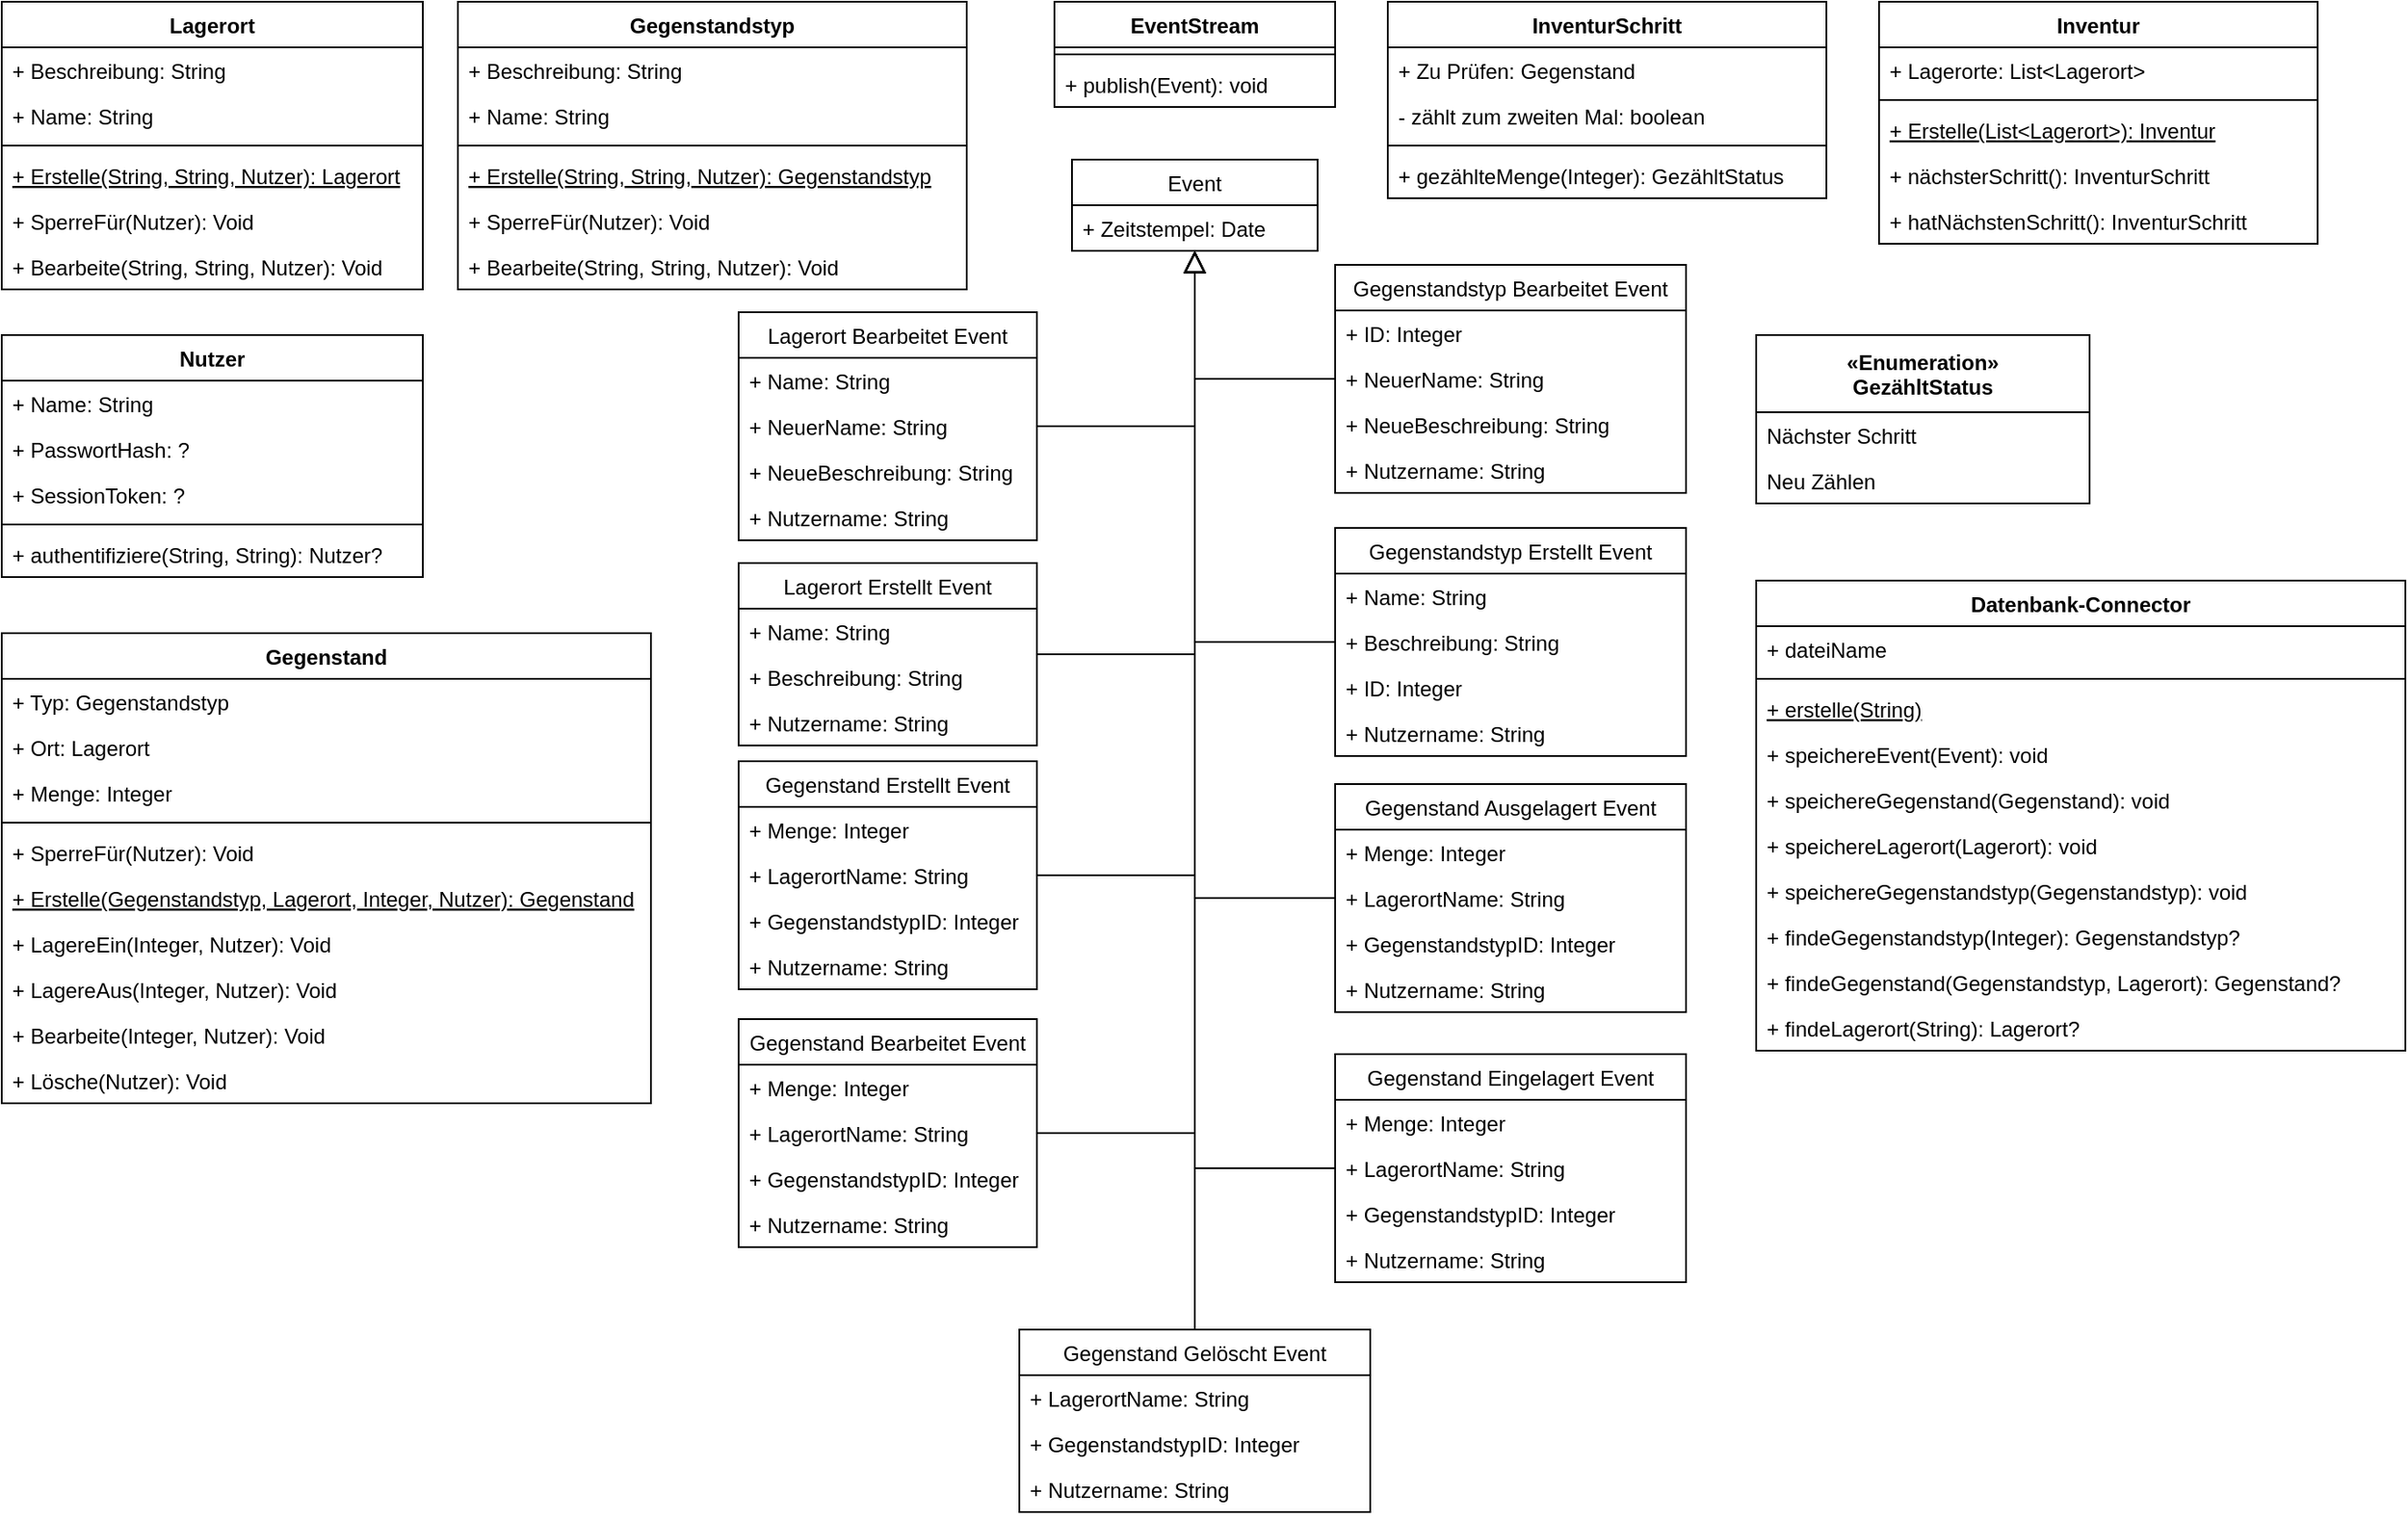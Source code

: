 <mxfile version="13.2.4" type="device"><diagram id="UrsFSuPDKdob3tC0fGQS" name="Page-1"><mxGraphModel dx="920" dy="456" grid="1" gridSize="10" guides="1" tooltips="1" connect="1" arrows="1" fold="1" page="1" pageScale="1" pageWidth="850" pageHeight="1100" math="0" shadow="0"><root><mxCell id="0"/><mxCell id="1" parent="0"/><mxCell id="NxX6JoHORmL72DvY0ZTT-1" value="Lagerort" style="swimlane;fontStyle=1;align=center;verticalAlign=top;childLayout=stackLayout;horizontal=1;startSize=26;horizontalStack=0;resizeParent=1;resizeParentMax=0;resizeLast=0;collapsible=1;marginBottom=0;" vertex="1" parent="1"><mxGeometry x="120" y="130" width="240" height="164" as="geometry"/></mxCell><mxCell id="NxX6JoHORmL72DvY0ZTT-2" value="+ Beschreibung: String" style="text;strokeColor=none;fillColor=none;align=left;verticalAlign=top;spacingLeft=4;spacingRight=4;overflow=hidden;rotatable=0;points=[[0,0.5],[1,0.5]];portConstraint=eastwest;" vertex="1" parent="NxX6JoHORmL72DvY0ZTT-1"><mxGeometry y="26" width="240" height="26" as="geometry"/></mxCell><mxCell id="NxX6JoHORmL72DvY0ZTT-7" value="+ Name: String" style="text;strokeColor=none;fillColor=none;align=left;verticalAlign=top;spacingLeft=4;spacingRight=4;overflow=hidden;rotatable=0;points=[[0,0.5],[1,0.5]];portConstraint=eastwest;" vertex="1" parent="NxX6JoHORmL72DvY0ZTT-1"><mxGeometry y="52" width="240" height="26" as="geometry"/></mxCell><mxCell id="NxX6JoHORmL72DvY0ZTT-3" value="" style="line;strokeWidth=1;fillColor=none;align=left;verticalAlign=middle;spacingTop=-1;spacingLeft=3;spacingRight=3;rotatable=0;labelPosition=right;points=[];portConstraint=eastwest;" vertex="1" parent="NxX6JoHORmL72DvY0ZTT-1"><mxGeometry y="78" width="240" height="8" as="geometry"/></mxCell><mxCell id="NxX6JoHORmL72DvY0ZTT-4" value="+ Erstelle(String, String, Nutzer): Lagerort" style="text;strokeColor=none;fillColor=none;align=left;verticalAlign=top;spacingLeft=4;spacingRight=4;overflow=hidden;rotatable=0;points=[[0,0.5],[1,0.5]];portConstraint=eastwest;fontStyle=4" vertex="1" parent="NxX6JoHORmL72DvY0ZTT-1"><mxGeometry y="86" width="240" height="26" as="geometry"/></mxCell><mxCell id="NxX6JoHORmL72DvY0ZTT-6" value="+ SperreFür(Nutzer): Void" style="text;strokeColor=none;fillColor=none;align=left;verticalAlign=top;spacingLeft=4;spacingRight=4;overflow=hidden;rotatable=0;points=[[0,0.5],[1,0.5]];portConstraint=eastwest;" vertex="1" parent="NxX6JoHORmL72DvY0ZTT-1"><mxGeometry y="112" width="240" height="26" as="geometry"/></mxCell><mxCell id="NxX6JoHORmL72DvY0ZTT-14" value="+ Bearbeite(String, String, Nutzer): Void" style="text;strokeColor=none;fillColor=none;align=left;verticalAlign=top;spacingLeft=4;spacingRight=4;overflow=hidden;rotatable=0;points=[[0,0.5],[1,0.5]];portConstraint=eastwest;" vertex="1" parent="NxX6JoHORmL72DvY0ZTT-1"><mxGeometry y="138" width="240" height="26" as="geometry"/></mxCell><mxCell id="NxX6JoHORmL72DvY0ZTT-8" value="Gegenstandstyp" style="swimlane;fontStyle=1;align=center;verticalAlign=top;childLayout=stackLayout;horizontal=1;startSize=26;horizontalStack=0;resizeParent=1;resizeParentMax=0;resizeLast=0;collapsible=1;marginBottom=0;" vertex="1" parent="1"><mxGeometry x="380" y="130" width="290" height="164" as="geometry"/></mxCell><mxCell id="NxX6JoHORmL72DvY0ZTT-9" value="+ Beschreibung: String" style="text;strokeColor=none;fillColor=none;align=left;verticalAlign=top;spacingLeft=4;spacingRight=4;overflow=hidden;rotatable=0;points=[[0,0.5],[1,0.5]];portConstraint=eastwest;" vertex="1" parent="NxX6JoHORmL72DvY0ZTT-8"><mxGeometry y="26" width="290" height="26" as="geometry"/></mxCell><mxCell id="NxX6JoHORmL72DvY0ZTT-10" value="+ Name: String" style="text;strokeColor=none;fillColor=none;align=left;verticalAlign=top;spacingLeft=4;spacingRight=4;overflow=hidden;rotatable=0;points=[[0,0.5],[1,0.5]];portConstraint=eastwest;" vertex="1" parent="NxX6JoHORmL72DvY0ZTT-8"><mxGeometry y="52" width="290" height="26" as="geometry"/></mxCell><mxCell id="NxX6JoHORmL72DvY0ZTT-11" value="" style="line;strokeWidth=1;fillColor=none;align=left;verticalAlign=middle;spacingTop=-1;spacingLeft=3;spacingRight=3;rotatable=0;labelPosition=right;points=[];portConstraint=eastwest;" vertex="1" parent="NxX6JoHORmL72DvY0ZTT-8"><mxGeometry y="78" width="290" height="8" as="geometry"/></mxCell><mxCell id="NxX6JoHORmL72DvY0ZTT-12" value="+ Erstelle(String, String, Nutzer): Gegenstandstyp" style="text;strokeColor=none;fillColor=none;align=left;verticalAlign=top;spacingLeft=4;spacingRight=4;overflow=hidden;rotatable=0;points=[[0,0.5],[1,0.5]];portConstraint=eastwest;fontStyle=4" vertex="1" parent="NxX6JoHORmL72DvY0ZTT-8"><mxGeometry y="86" width="290" height="26" as="geometry"/></mxCell><mxCell id="NxX6JoHORmL72DvY0ZTT-13" value="+ SperreFür(Nutzer): Void" style="text;strokeColor=none;fillColor=none;align=left;verticalAlign=top;spacingLeft=4;spacingRight=4;overflow=hidden;rotatable=0;points=[[0,0.5],[1,0.5]];portConstraint=eastwest;" vertex="1" parent="NxX6JoHORmL72DvY0ZTT-8"><mxGeometry y="112" width="290" height="26" as="geometry"/></mxCell><mxCell id="NxX6JoHORmL72DvY0ZTT-26" value="+ Bearbeite(String, String, Nutzer): Void" style="text;strokeColor=none;fillColor=none;align=left;verticalAlign=top;spacingLeft=4;spacingRight=4;overflow=hidden;rotatable=0;points=[[0,0.5],[1,0.5]];portConstraint=eastwest;" vertex="1" parent="NxX6JoHORmL72DvY0ZTT-8"><mxGeometry y="138" width="290" height="26" as="geometry"/></mxCell><mxCell id="NxX6JoHORmL72DvY0ZTT-101" style="edgeStyle=orthogonalEdgeStyle;rounded=0;orthogonalLoop=1;jettySize=auto;html=1;exitX=0.5;exitY=1;exitDx=0;exitDy=0;entryX=1;entryY=0.5;entryDx=0;entryDy=0;endArrow=none;endFill=0;endSize=6;startSize=10;startArrow=block;startFill=0;" edge="1" parent="1" source="NxX6JoHORmL72DvY0ZTT-57" target="NxX6JoHORmL72DvY0ZTT-63"><mxGeometry relative="1" as="geometry"/></mxCell><mxCell id="NxX6JoHORmL72DvY0ZTT-102" style="edgeStyle=orthogonalEdgeStyle;rounded=0;orthogonalLoop=1;jettySize=auto;html=1;exitX=0.5;exitY=1;exitDx=0;exitDy=0;entryX=0;entryY=0.5;entryDx=0;entryDy=0;startArrow=block;startFill=0;startSize=10;endArrow=none;endFill=0;endSize=6;" edge="1" parent="1" source="NxX6JoHORmL72DvY0ZTT-57" target="NxX6JoHORmL72DvY0ZTT-71"><mxGeometry relative="1" as="geometry"/></mxCell><mxCell id="NxX6JoHORmL72DvY0ZTT-103" style="edgeStyle=orthogonalEdgeStyle;rounded=0;orthogonalLoop=1;jettySize=auto;html=1;exitX=0.5;exitY=1;exitDx=0;exitDy=0;entryX=1;entryY=0.5;entryDx=0;entryDy=0;startArrow=block;startFill=0;startSize=10;endArrow=none;endFill=0;endSize=6;" edge="1" parent="1" source="NxX6JoHORmL72DvY0ZTT-57" target="NxX6JoHORmL72DvY0ZTT-65"><mxGeometry relative="1" as="geometry"/></mxCell><mxCell id="NxX6JoHORmL72DvY0ZTT-104" style="edgeStyle=orthogonalEdgeStyle;rounded=0;orthogonalLoop=1;jettySize=auto;html=1;exitX=0.5;exitY=1;exitDx=0;exitDy=0;entryX=0;entryY=0.5;entryDx=0;entryDy=0;startArrow=block;startFill=0;startSize=10;endArrow=none;endFill=0;endSize=6;" edge="1" parent="1" source="NxX6JoHORmL72DvY0ZTT-57" target="NxX6JoHORmL72DvY0ZTT-75"><mxGeometry relative="1" as="geometry"/></mxCell><mxCell id="NxX6JoHORmL72DvY0ZTT-105" style="edgeStyle=orthogonalEdgeStyle;rounded=0;orthogonalLoop=1;jettySize=auto;html=1;exitX=0.5;exitY=1;exitDx=0;exitDy=0;entryX=1;entryY=0.5;entryDx=0;entryDy=0;startArrow=block;startFill=0;startSize=10;endArrow=none;endFill=0;endSize=6;" edge="1" parent="1" source="NxX6JoHORmL72DvY0ZTT-57" target="NxX6JoHORmL72DvY0ZTT-78"><mxGeometry relative="1" as="geometry"/></mxCell><mxCell id="NxX6JoHORmL72DvY0ZTT-106" style="edgeStyle=orthogonalEdgeStyle;rounded=0;orthogonalLoop=1;jettySize=auto;html=1;exitX=0.5;exitY=1;exitDx=0;exitDy=0;entryX=0;entryY=0.5;entryDx=0;entryDy=0;startArrow=block;startFill=0;startSize=10;endArrow=none;endFill=0;endSize=6;" edge="1" parent="1" source="NxX6JoHORmL72DvY0ZTT-57" target="NxX6JoHORmL72DvY0ZTT-87"><mxGeometry relative="1" as="geometry"/></mxCell><mxCell id="NxX6JoHORmL72DvY0ZTT-107" style="edgeStyle=orthogonalEdgeStyle;rounded=0;orthogonalLoop=1;jettySize=auto;html=1;exitX=0.5;exitY=1;exitDx=0;exitDy=0;entryX=1;entryY=0.5;entryDx=0;entryDy=0;startArrow=block;startFill=0;startSize=10;endArrow=none;endFill=0;endSize=6;" edge="1" parent="1" source="NxX6JoHORmL72DvY0ZTT-57" target="NxX6JoHORmL72DvY0ZTT-83"><mxGeometry relative="1" as="geometry"/></mxCell><mxCell id="NxX6JoHORmL72DvY0ZTT-108" style="edgeStyle=orthogonalEdgeStyle;rounded=0;orthogonalLoop=1;jettySize=auto;html=1;exitX=0.5;exitY=1;exitDx=0;exitDy=0;entryX=0;entryY=0.5;entryDx=0;entryDy=0;startArrow=block;startFill=0;startSize=10;endArrow=none;endFill=0;endSize=6;" edge="1" parent="1" source="NxX6JoHORmL72DvY0ZTT-57" target="NxX6JoHORmL72DvY0ZTT-91"><mxGeometry relative="1" as="geometry"/></mxCell><mxCell id="NxX6JoHORmL72DvY0ZTT-109" style="edgeStyle=orthogonalEdgeStyle;rounded=0;orthogonalLoop=1;jettySize=auto;html=1;exitX=0.5;exitY=1;exitDx=0;exitDy=0;startArrow=block;startFill=0;startSize=10;endArrow=none;endFill=0;endSize=6;entryX=0.5;entryY=0;entryDx=0;entryDy=0;" edge="1" parent="1" source="NxX6JoHORmL72DvY0ZTT-57" target="NxX6JoHORmL72DvY0ZTT-93"><mxGeometry relative="1" as="geometry"><mxPoint x="800" y="800" as="targetPoint"/><Array as="points"/></mxGeometry></mxCell><mxCell id="NxX6JoHORmL72DvY0ZTT-65" value="Lagerort Erstellt Event" style="swimlane;fontStyle=0;childLayout=stackLayout;horizontal=1;startSize=26;fillColor=none;horizontalStack=0;resizeParent=1;resizeParentMax=0;resizeLast=0;collapsible=1;marginBottom=0;strokeColor=#000000;" vertex="1" parent="1"><mxGeometry x="540" y="450" width="170" height="104" as="geometry"/></mxCell><mxCell id="NxX6JoHORmL72DvY0ZTT-66" value="+ Name: String" style="text;strokeColor=none;fillColor=none;align=left;verticalAlign=top;spacingLeft=4;spacingRight=4;overflow=hidden;rotatable=0;points=[[0,0.5],[1,0.5]];portConstraint=eastwest;" vertex="1" parent="NxX6JoHORmL72DvY0ZTT-65"><mxGeometry y="26" width="170" height="26" as="geometry"/></mxCell><mxCell id="NxX6JoHORmL72DvY0ZTT-68" value="+ Beschreibung: String" style="text;strokeColor=none;fillColor=none;align=left;verticalAlign=top;spacingLeft=4;spacingRight=4;overflow=hidden;rotatable=0;points=[[0,0.5],[1,0.5]];portConstraint=eastwest;" vertex="1" parent="NxX6JoHORmL72DvY0ZTT-65"><mxGeometry y="52" width="170" height="26" as="geometry"/></mxCell><mxCell id="NxX6JoHORmL72DvY0ZTT-128" value="+ Nutzername: String" style="text;strokeColor=none;fillColor=none;align=left;verticalAlign=top;spacingLeft=4;spacingRight=4;overflow=hidden;rotatable=0;points=[[0,0.5],[1,0.5]];portConstraint=eastwest;" vertex="1" parent="NxX6JoHORmL72DvY0ZTT-65"><mxGeometry y="78" width="170" height="26" as="geometry"/></mxCell><mxCell id="NxX6JoHORmL72DvY0ZTT-57" value="Event" style="swimlane;fontStyle=0;childLayout=stackLayout;horizontal=1;startSize=26;fillColor=none;horizontalStack=0;resizeParent=1;resizeParentMax=0;resizeLast=0;collapsible=1;marginBottom=0;strokeColor=#000000;" vertex="1" parent="1"><mxGeometry x="730" y="220" width="140" height="52" as="geometry"/></mxCell><mxCell id="NxX6JoHORmL72DvY0ZTT-58" value="+ Zeitstempel: Date" style="text;strokeColor=none;fillColor=none;align=left;verticalAlign=top;spacingLeft=4;spacingRight=4;overflow=hidden;rotatable=0;points=[[0,0.5],[1,0.5]];portConstraint=eastwest;" vertex="1" parent="NxX6JoHORmL72DvY0ZTT-57"><mxGeometry y="26" width="140" height="26" as="geometry"/></mxCell><mxCell id="NxX6JoHORmL72DvY0ZTT-61" value="Lagerort Bearbeitet Event" style="swimlane;fontStyle=0;childLayout=stackLayout;horizontal=1;startSize=26;fillColor=none;horizontalStack=0;resizeParent=1;resizeParentMax=0;resizeLast=0;collapsible=1;marginBottom=0;strokeColor=#000000;" vertex="1" parent="1"><mxGeometry x="540" y="307" width="170" height="130" as="geometry"/></mxCell><mxCell id="NxX6JoHORmL72DvY0ZTT-62" value="+ Name: String" style="text;strokeColor=none;fillColor=none;align=left;verticalAlign=top;spacingLeft=4;spacingRight=4;overflow=hidden;rotatable=0;points=[[0,0.5],[1,0.5]];portConstraint=eastwest;" vertex="1" parent="NxX6JoHORmL72DvY0ZTT-61"><mxGeometry y="26" width="170" height="26" as="geometry"/></mxCell><mxCell id="NxX6JoHORmL72DvY0ZTT-63" value="+ NeuerName: String" style="text;strokeColor=none;fillColor=none;align=left;verticalAlign=top;spacingLeft=4;spacingRight=4;overflow=hidden;rotatable=0;points=[[0,0.5],[1,0.5]];portConstraint=eastwest;" vertex="1" parent="NxX6JoHORmL72DvY0ZTT-61"><mxGeometry y="52" width="170" height="26" as="geometry"/></mxCell><mxCell id="NxX6JoHORmL72DvY0ZTT-64" value="+ NeueBeschreibung: String" style="text;strokeColor=none;fillColor=none;align=left;verticalAlign=top;spacingLeft=4;spacingRight=4;overflow=hidden;rotatable=0;points=[[0,0.5],[1,0.5]];portConstraint=eastwest;" vertex="1" parent="NxX6JoHORmL72DvY0ZTT-61"><mxGeometry y="78" width="170" height="26" as="geometry"/></mxCell><mxCell id="NxX6JoHORmL72DvY0ZTT-127" value="+ Nutzername: String" style="text;strokeColor=none;fillColor=none;align=left;verticalAlign=top;spacingLeft=4;spacingRight=4;overflow=hidden;rotatable=0;points=[[0,0.5],[1,0.5]];portConstraint=eastwest;" vertex="1" parent="NxX6JoHORmL72DvY0ZTT-61"><mxGeometry y="104" width="170" height="26" as="geometry"/></mxCell><mxCell id="NxX6JoHORmL72DvY0ZTT-85" value="Gegenstand Ausgelagert Event" style="swimlane;fontStyle=0;childLayout=stackLayout;horizontal=1;startSize=26;fillColor=none;horizontalStack=0;resizeParent=1;resizeParentMax=0;resizeLast=0;collapsible=1;marginBottom=0;strokeColor=#000000;" vertex="1" parent="1"><mxGeometry x="880" y="576" width="200" height="130" as="geometry"/></mxCell><mxCell id="NxX6JoHORmL72DvY0ZTT-86" value="+ Menge: Integer" style="text;strokeColor=none;fillColor=none;align=left;verticalAlign=top;spacingLeft=4;spacingRight=4;overflow=hidden;rotatable=0;points=[[0,0.5],[1,0.5]];portConstraint=eastwest;" vertex="1" parent="NxX6JoHORmL72DvY0ZTT-85"><mxGeometry y="26" width="200" height="26" as="geometry"/></mxCell><mxCell id="NxX6JoHORmL72DvY0ZTT-87" value="+ LagerortName: String" style="text;strokeColor=none;fillColor=none;align=left;verticalAlign=top;spacingLeft=4;spacingRight=4;overflow=hidden;rotatable=0;points=[[0,0.5],[1,0.5]];portConstraint=eastwest;" vertex="1" parent="NxX6JoHORmL72DvY0ZTT-85"><mxGeometry y="52" width="200" height="26" as="geometry"/></mxCell><mxCell id="NxX6JoHORmL72DvY0ZTT-88" value="+ GegenstandstypID: Integer" style="text;strokeColor=none;fillColor=none;align=left;verticalAlign=top;spacingLeft=4;spacingRight=4;overflow=hidden;rotatable=0;points=[[0,0.5],[1,0.5]];portConstraint=eastwest;" vertex="1" parent="NxX6JoHORmL72DvY0ZTT-85"><mxGeometry y="78" width="200" height="26" as="geometry"/></mxCell><mxCell id="NxX6JoHORmL72DvY0ZTT-133" value="+ Nutzername: String" style="text;strokeColor=none;fillColor=none;align=left;verticalAlign=top;spacingLeft=4;spacingRight=4;overflow=hidden;rotatable=0;points=[[0,0.5],[1,0.5]];portConstraint=eastwest;" vertex="1" parent="NxX6JoHORmL72DvY0ZTT-85"><mxGeometry y="104" width="200" height="26" as="geometry"/></mxCell><mxCell id="NxX6JoHORmL72DvY0ZTT-116" value="InventurSchritt" style="swimlane;fontStyle=1;align=center;verticalAlign=top;childLayout=stackLayout;horizontal=1;startSize=26;horizontalStack=0;resizeParent=1;resizeParentMax=0;resizeLast=0;collapsible=1;marginBottom=0;strokeColor=#000000;" vertex="1" parent="1"><mxGeometry x="910" y="130" width="250" height="112" as="geometry"/></mxCell><mxCell id="NxX6JoHORmL72DvY0ZTT-117" value="+ Zu Prüfen: Gegenstand" style="text;strokeColor=none;fillColor=none;align=left;verticalAlign=top;spacingLeft=4;spacingRight=4;overflow=hidden;rotatable=0;points=[[0,0.5],[1,0.5]];portConstraint=eastwest;" vertex="1" parent="NxX6JoHORmL72DvY0ZTT-116"><mxGeometry y="26" width="250" height="26" as="geometry"/></mxCell><mxCell id="NxX6JoHORmL72DvY0ZTT-126" value="- zählt zum zweiten Mal: boolean" style="text;strokeColor=none;fillColor=none;align=left;verticalAlign=top;spacingLeft=4;spacingRight=4;overflow=hidden;rotatable=0;points=[[0,0.5],[1,0.5]];portConstraint=eastwest;" vertex="1" parent="NxX6JoHORmL72DvY0ZTT-116"><mxGeometry y="52" width="250" height="26" as="geometry"/></mxCell><mxCell id="NxX6JoHORmL72DvY0ZTT-118" value="" style="line;strokeWidth=1;fillColor=none;align=left;verticalAlign=middle;spacingTop=-1;spacingLeft=3;spacingRight=3;rotatable=0;labelPosition=right;points=[];portConstraint=eastwest;" vertex="1" parent="NxX6JoHORmL72DvY0ZTT-116"><mxGeometry y="78" width="250" height="8" as="geometry"/></mxCell><mxCell id="NxX6JoHORmL72DvY0ZTT-120" value="+ gezählteMenge(Integer): GezähltStatus" style="text;strokeColor=none;fillColor=none;align=left;verticalAlign=top;spacingLeft=4;spacingRight=4;overflow=hidden;rotatable=0;points=[[0,0.5],[1,0.5]];portConstraint=eastwest;" vertex="1" parent="NxX6JoHORmL72DvY0ZTT-116"><mxGeometry y="86" width="250" height="26" as="geometry"/></mxCell><mxCell id="NxX6JoHORmL72DvY0ZTT-36" value="EventStream" style="swimlane;fontStyle=1;align=center;verticalAlign=top;childLayout=stackLayout;horizontal=1;startSize=26;horizontalStack=0;resizeParent=1;resizeParentMax=0;resizeLast=0;collapsible=1;marginBottom=0;strokeColor=#000000;" vertex="1" parent="1"><mxGeometry x="720" y="130" width="160" height="60" as="geometry"/></mxCell><mxCell id="NxX6JoHORmL72DvY0ZTT-38" value="" style="line;strokeWidth=1;fillColor=none;align=left;verticalAlign=middle;spacingTop=-1;spacingLeft=3;spacingRight=3;rotatable=0;labelPosition=right;points=[];portConstraint=eastwest;" vertex="1" parent="NxX6JoHORmL72DvY0ZTT-36"><mxGeometry y="26" width="160" height="8" as="geometry"/></mxCell><mxCell id="NxX6JoHORmL72DvY0ZTT-39" value="+ publish(Event): void" style="text;strokeColor=none;fillColor=none;align=left;verticalAlign=top;spacingLeft=4;spacingRight=4;overflow=hidden;rotatable=0;points=[[0,0.5],[1,0.5]];portConstraint=eastwest;" vertex="1" parent="NxX6JoHORmL72DvY0ZTT-36"><mxGeometry y="34" width="160" height="26" as="geometry"/></mxCell><mxCell id="NxX6JoHORmL72DvY0ZTT-110" value="Inventur" style="swimlane;fontStyle=1;align=center;verticalAlign=top;childLayout=stackLayout;horizontal=1;startSize=26;horizontalStack=0;resizeParent=1;resizeParentMax=0;resizeLast=0;collapsible=1;marginBottom=0;strokeColor=#000000;" vertex="1" parent="1"><mxGeometry x="1190" y="130" width="250" height="138" as="geometry"/></mxCell><mxCell id="NxX6JoHORmL72DvY0ZTT-111" value="+ Lagerorte: List&lt;Lagerort&gt;" style="text;strokeColor=none;fillColor=none;align=left;verticalAlign=top;spacingLeft=4;spacingRight=4;overflow=hidden;rotatable=0;points=[[0,0.5],[1,0.5]];portConstraint=eastwest;" vertex="1" parent="NxX6JoHORmL72DvY0ZTT-110"><mxGeometry y="26" width="250" height="26" as="geometry"/></mxCell><mxCell id="NxX6JoHORmL72DvY0ZTT-112" value="" style="line;strokeWidth=1;fillColor=none;align=left;verticalAlign=middle;spacingTop=-1;spacingLeft=3;spacingRight=3;rotatable=0;labelPosition=right;points=[];portConstraint=eastwest;" vertex="1" parent="NxX6JoHORmL72DvY0ZTT-110"><mxGeometry y="52" width="250" height="8" as="geometry"/></mxCell><mxCell id="NxX6JoHORmL72DvY0ZTT-113" value="+ Erstelle(List&lt;Lagerort&gt;): Inventur" style="text;strokeColor=none;fillColor=none;align=left;verticalAlign=top;spacingLeft=4;spacingRight=4;overflow=hidden;rotatable=0;points=[[0,0.5],[1,0.5]];portConstraint=eastwest;fontStyle=4" vertex="1" parent="NxX6JoHORmL72DvY0ZTT-110"><mxGeometry y="60" width="250" height="26" as="geometry"/></mxCell><mxCell id="NxX6JoHORmL72DvY0ZTT-114" value="+ nächsterSchritt(): InventurSchritt" style="text;strokeColor=none;fillColor=none;align=left;verticalAlign=top;spacingLeft=4;spacingRight=4;overflow=hidden;rotatable=0;points=[[0,0.5],[1,0.5]];portConstraint=eastwest;" vertex="1" parent="NxX6JoHORmL72DvY0ZTT-110"><mxGeometry y="86" width="250" height="26" as="geometry"/></mxCell><mxCell id="NxX6JoHORmL72DvY0ZTT-115" value="+ hatNächstenSchritt(): InventurSchritt" style="text;strokeColor=none;fillColor=none;align=left;verticalAlign=top;spacingLeft=4;spacingRight=4;overflow=hidden;rotatable=0;points=[[0,0.5],[1,0.5]];portConstraint=eastwest;" vertex="1" parent="NxX6JoHORmL72DvY0ZTT-110"><mxGeometry y="112" width="250" height="26" as="geometry"/></mxCell><mxCell id="NxX6JoHORmL72DvY0ZTT-122" value="«Enumeration»&#10;GezähltStatus" style="swimlane;fontStyle=1;childLayout=stackLayout;horizontal=1;startSize=44;fillColor=none;horizontalStack=0;resizeParent=1;resizeParentMax=0;resizeLast=0;collapsible=1;marginBottom=0;strokeColor=#000000;" vertex="1" parent="1"><mxGeometry x="1120" y="320" width="190" height="96" as="geometry"/></mxCell><mxCell id="NxX6JoHORmL72DvY0ZTT-123" value="Nächster Schritt" style="text;strokeColor=none;fillColor=none;align=left;verticalAlign=top;spacingLeft=4;spacingRight=4;overflow=hidden;rotatable=0;points=[[0,0.5],[1,0.5]];portConstraint=eastwest;" vertex="1" parent="NxX6JoHORmL72DvY0ZTT-122"><mxGeometry y="44" width="190" height="26" as="geometry"/></mxCell><mxCell id="NxX6JoHORmL72DvY0ZTT-124" value="Neu Zählen" style="text;strokeColor=none;fillColor=none;align=left;verticalAlign=top;spacingLeft=4;spacingRight=4;overflow=hidden;rotatable=0;points=[[0,0.5],[1,0.5]];portConstraint=eastwest;" vertex="1" parent="NxX6JoHORmL72DvY0ZTT-122"><mxGeometry y="70" width="190" height="26" as="geometry"/></mxCell><mxCell id="NxX6JoHORmL72DvY0ZTT-40" value="Datenbank-Connector" style="swimlane;fontStyle=1;align=center;verticalAlign=top;childLayout=stackLayout;horizontal=1;startSize=26;horizontalStack=0;resizeParent=1;resizeParentMax=0;resizeLast=0;collapsible=1;marginBottom=0;strokeColor=#000000;" vertex="1" parent="1"><mxGeometry x="1120" y="460" width="370" height="268" as="geometry"/></mxCell><mxCell id="NxX6JoHORmL72DvY0ZTT-41" value="+ dateiName" style="text;strokeColor=none;fillColor=none;align=left;verticalAlign=top;spacingLeft=4;spacingRight=4;overflow=hidden;rotatable=0;points=[[0,0.5],[1,0.5]];portConstraint=eastwest;" vertex="1" parent="NxX6JoHORmL72DvY0ZTT-40"><mxGeometry y="26" width="370" height="26" as="geometry"/></mxCell><mxCell id="NxX6JoHORmL72DvY0ZTT-42" value="" style="line;strokeWidth=1;fillColor=none;align=left;verticalAlign=middle;spacingTop=-1;spacingLeft=3;spacingRight=3;rotatable=0;labelPosition=right;points=[];portConstraint=eastwest;" vertex="1" parent="NxX6JoHORmL72DvY0ZTT-40"><mxGeometry y="52" width="370" height="8" as="geometry"/></mxCell><mxCell id="NxX6JoHORmL72DvY0ZTT-43" value="+ erstelle(String)" style="text;strokeColor=none;fillColor=none;align=left;verticalAlign=top;spacingLeft=4;spacingRight=4;overflow=hidden;rotatable=0;points=[[0,0.5],[1,0.5]];portConstraint=eastwest;fontStyle=4" vertex="1" parent="NxX6JoHORmL72DvY0ZTT-40"><mxGeometry y="60" width="370" height="26" as="geometry"/></mxCell><mxCell id="NxX6JoHORmL72DvY0ZTT-45" value="+ speichereEvent(Event): void" style="text;strokeColor=none;fillColor=none;align=left;verticalAlign=top;spacingLeft=4;spacingRight=4;overflow=hidden;rotatable=0;points=[[0,0.5],[1,0.5]];portConstraint=eastwest;" vertex="1" parent="NxX6JoHORmL72DvY0ZTT-40"><mxGeometry y="86" width="370" height="26" as="geometry"/></mxCell><mxCell id="NxX6JoHORmL72DvY0ZTT-47" value="+ speichereGegenstand(Gegenstand): void" style="text;strokeColor=none;fillColor=none;align=left;verticalAlign=top;spacingLeft=4;spacingRight=4;overflow=hidden;rotatable=0;points=[[0,0.5],[1,0.5]];portConstraint=eastwest;" vertex="1" parent="NxX6JoHORmL72DvY0ZTT-40"><mxGeometry y="112" width="370" height="26" as="geometry"/></mxCell><mxCell id="NxX6JoHORmL72DvY0ZTT-48" value="+ speichereLagerort(Lagerort): void" style="text;strokeColor=none;fillColor=none;align=left;verticalAlign=top;spacingLeft=4;spacingRight=4;overflow=hidden;rotatable=0;points=[[0,0.5],[1,0.5]];portConstraint=eastwest;" vertex="1" parent="NxX6JoHORmL72DvY0ZTT-40"><mxGeometry y="138" width="370" height="26" as="geometry"/></mxCell><mxCell id="NxX6JoHORmL72DvY0ZTT-49" value="+ speichereGegenstandstyp(Gegenstandstyp): void" style="text;strokeColor=none;fillColor=none;align=left;verticalAlign=top;spacingLeft=4;spacingRight=4;overflow=hidden;rotatable=0;points=[[0,0.5],[1,0.5]];portConstraint=eastwest;" vertex="1" parent="NxX6JoHORmL72DvY0ZTT-40"><mxGeometry y="164" width="370" height="26" as="geometry"/></mxCell><mxCell id="NxX6JoHORmL72DvY0ZTT-50" value="+ findeGegenstandstyp(Integer): Gegenstandstyp?" style="text;strokeColor=none;fillColor=none;align=left;verticalAlign=top;spacingLeft=4;spacingRight=4;overflow=hidden;rotatable=0;points=[[0,0.5],[1,0.5]];portConstraint=eastwest;" vertex="1" parent="NxX6JoHORmL72DvY0ZTT-40"><mxGeometry y="190" width="370" height="26" as="geometry"/></mxCell><mxCell id="NxX6JoHORmL72DvY0ZTT-51" value="+ findeGegenstand(Gegenstandstyp, Lagerort): Gegenstand?" style="text;strokeColor=none;fillColor=none;align=left;verticalAlign=top;spacingLeft=4;spacingRight=4;overflow=hidden;rotatable=0;points=[[0,0.5],[1,0.5]];portConstraint=eastwest;" vertex="1" parent="NxX6JoHORmL72DvY0ZTT-40"><mxGeometry y="216" width="370" height="26" as="geometry"/></mxCell><mxCell id="NxX6JoHORmL72DvY0ZTT-52" value="+ findeLagerort(String): Lagerort?" style="text;strokeColor=none;fillColor=none;align=left;verticalAlign=top;spacingLeft=4;spacingRight=4;overflow=hidden;rotatable=0;points=[[0,0.5],[1,0.5]];portConstraint=eastwest;" vertex="1" parent="NxX6JoHORmL72DvY0ZTT-40"><mxGeometry y="242" width="370" height="26" as="geometry"/></mxCell><mxCell id="NxX6JoHORmL72DvY0ZTT-16" value="Gegenstand" style="swimlane;fontStyle=1;align=center;verticalAlign=top;childLayout=stackLayout;horizontal=1;startSize=26;horizontalStack=0;resizeParent=1;resizeParentMax=0;resizeLast=0;collapsible=1;marginBottom=0;strokeColor=#000000;" vertex="1" parent="1"><mxGeometry x="120" y="490" width="370" height="268" as="geometry"/></mxCell><mxCell id="NxX6JoHORmL72DvY0ZTT-17" value="+ Typ: Gegenstandstyp" style="text;strokeColor=none;fillColor=none;align=left;verticalAlign=top;spacingLeft=4;spacingRight=4;overflow=hidden;rotatable=0;points=[[0,0.5],[1,0.5]];portConstraint=eastwest;" vertex="1" parent="NxX6JoHORmL72DvY0ZTT-16"><mxGeometry y="26" width="370" height="26" as="geometry"/></mxCell><mxCell id="NxX6JoHORmL72DvY0ZTT-20" value="+ Ort: Lagerort" style="text;strokeColor=none;fillColor=none;align=left;verticalAlign=top;spacingLeft=4;spacingRight=4;overflow=hidden;rotatable=0;points=[[0,0.5],[1,0.5]];portConstraint=eastwest;" vertex="1" parent="NxX6JoHORmL72DvY0ZTT-16"><mxGeometry y="52" width="370" height="26" as="geometry"/></mxCell><mxCell id="NxX6JoHORmL72DvY0ZTT-21" value="+ Menge: Integer" style="text;strokeColor=none;fillColor=none;align=left;verticalAlign=top;spacingLeft=4;spacingRight=4;overflow=hidden;rotatable=0;points=[[0,0.5],[1,0.5]];portConstraint=eastwest;" vertex="1" parent="NxX6JoHORmL72DvY0ZTT-16"><mxGeometry y="78" width="370" height="26" as="geometry"/></mxCell><mxCell id="NxX6JoHORmL72DvY0ZTT-18" value="" style="line;strokeWidth=1;fillColor=none;align=left;verticalAlign=middle;spacingTop=-1;spacingLeft=3;spacingRight=3;rotatable=0;labelPosition=right;points=[];portConstraint=eastwest;" vertex="1" parent="NxX6JoHORmL72DvY0ZTT-16"><mxGeometry y="104" width="370" height="8" as="geometry"/></mxCell><mxCell id="NxX6JoHORmL72DvY0ZTT-24" value="+ SperreFür(Nutzer): Void" style="text;strokeColor=none;fillColor=none;align=left;verticalAlign=top;spacingLeft=4;spacingRight=4;overflow=hidden;rotatable=0;points=[[0,0.5],[1,0.5]];portConstraint=eastwest;" vertex="1" parent="NxX6JoHORmL72DvY0ZTT-16"><mxGeometry y="112" width="370" height="26" as="geometry"/></mxCell><mxCell id="NxX6JoHORmL72DvY0ZTT-23" value="+ Erstelle(Gegenstandstyp, Lagerort, Integer, Nutzer): Gegenstand" style="text;strokeColor=none;fillColor=none;align=left;verticalAlign=top;spacingLeft=4;spacingRight=4;overflow=hidden;rotatable=0;points=[[0,0.5],[1,0.5]];portConstraint=eastwest;fontStyle=4" vertex="1" parent="NxX6JoHORmL72DvY0ZTT-16"><mxGeometry y="138" width="370" height="26" as="geometry"/></mxCell><mxCell id="NxX6JoHORmL72DvY0ZTT-25" value="+ LagereEin(Integer, Nutzer): Void" style="text;strokeColor=none;fillColor=none;align=left;verticalAlign=top;spacingLeft=4;spacingRight=4;overflow=hidden;rotatable=0;points=[[0,0.5],[1,0.5]];portConstraint=eastwest;" vertex="1" parent="NxX6JoHORmL72DvY0ZTT-16"><mxGeometry y="164" width="370" height="26" as="geometry"/></mxCell><mxCell id="NxX6JoHORmL72DvY0ZTT-33" value="+ LagereAus(Integer, Nutzer): Void" style="text;strokeColor=none;fillColor=none;align=left;verticalAlign=top;spacingLeft=4;spacingRight=4;overflow=hidden;rotatable=0;points=[[0,0.5],[1,0.5]];portConstraint=eastwest;" vertex="1" parent="NxX6JoHORmL72DvY0ZTT-16"><mxGeometry y="190" width="370" height="26" as="geometry"/></mxCell><mxCell id="NxX6JoHORmL72DvY0ZTT-34" value="+ Bearbeite(Integer, Nutzer): Void" style="text;strokeColor=none;fillColor=none;align=left;verticalAlign=top;spacingLeft=4;spacingRight=4;overflow=hidden;rotatable=0;points=[[0,0.5],[1,0.5]];portConstraint=eastwest;" vertex="1" parent="NxX6JoHORmL72DvY0ZTT-16"><mxGeometry y="216" width="370" height="26" as="geometry"/></mxCell><mxCell id="NxX6JoHORmL72DvY0ZTT-35" value="+ Lösche(Nutzer): Void" style="text;strokeColor=none;fillColor=none;align=left;verticalAlign=top;spacingLeft=4;spacingRight=4;overflow=hidden;rotatable=0;points=[[0,0.5],[1,0.5]];portConstraint=eastwest;" vertex="1" parent="NxX6JoHORmL72DvY0ZTT-16"><mxGeometry y="242" width="370" height="26" as="geometry"/></mxCell><mxCell id="NxX6JoHORmL72DvY0ZTT-27" value="Nutzer" style="swimlane;fontStyle=1;align=center;verticalAlign=top;childLayout=stackLayout;horizontal=1;startSize=26;horizontalStack=0;resizeParent=1;resizeParentMax=0;resizeLast=0;collapsible=1;marginBottom=0;strokeColor=#000000;" vertex="1" parent="1"><mxGeometry x="120" y="320" width="240" height="138" as="geometry"/></mxCell><mxCell id="NxX6JoHORmL72DvY0ZTT-28" value="+ Name: String" style="text;strokeColor=none;fillColor=none;align=left;verticalAlign=top;spacingLeft=4;spacingRight=4;overflow=hidden;rotatable=0;points=[[0,0.5],[1,0.5]];portConstraint=eastwest;" vertex="1" parent="NxX6JoHORmL72DvY0ZTT-27"><mxGeometry y="26" width="240" height="26" as="geometry"/></mxCell><mxCell id="NxX6JoHORmL72DvY0ZTT-31" value="+ PasswortHash: ?" style="text;strokeColor=none;fillColor=none;align=left;verticalAlign=top;spacingLeft=4;spacingRight=4;overflow=hidden;rotatable=0;points=[[0,0.5],[1,0.5]];portConstraint=eastwest;" vertex="1" parent="NxX6JoHORmL72DvY0ZTT-27"><mxGeometry y="52" width="240" height="26" as="geometry"/></mxCell><mxCell id="NxX6JoHORmL72DvY0ZTT-32" value="+ SessionToken: ?" style="text;strokeColor=none;fillColor=none;align=left;verticalAlign=top;spacingLeft=4;spacingRight=4;overflow=hidden;rotatable=0;points=[[0,0.5],[1,0.5]];portConstraint=eastwest;" vertex="1" parent="NxX6JoHORmL72DvY0ZTT-27"><mxGeometry y="78" width="240" height="26" as="geometry"/></mxCell><mxCell id="NxX6JoHORmL72DvY0ZTT-29" value="" style="line;strokeWidth=1;fillColor=none;align=left;verticalAlign=middle;spacingTop=-1;spacingLeft=3;spacingRight=3;rotatable=0;labelPosition=right;points=[];portConstraint=eastwest;" vertex="1" parent="NxX6JoHORmL72DvY0ZTT-27"><mxGeometry y="104" width="240" height="8" as="geometry"/></mxCell><mxCell id="NxX6JoHORmL72DvY0ZTT-30" value="+ authentifiziere(String, String): Nutzer?" style="text;strokeColor=none;fillColor=none;align=left;verticalAlign=top;spacingLeft=4;spacingRight=4;overflow=hidden;rotatable=0;points=[[0,0.5],[1,0.5]];portConstraint=eastwest;" vertex="1" parent="NxX6JoHORmL72DvY0ZTT-27"><mxGeometry y="112" width="240" height="26" as="geometry"/></mxCell><mxCell id="NxX6JoHORmL72DvY0ZTT-69" value="Gegenstandstyp Bearbeitet Event" style="swimlane;fontStyle=0;childLayout=stackLayout;horizontal=1;startSize=26;fillColor=none;horizontalStack=0;resizeParent=1;resizeParentMax=0;resizeLast=0;collapsible=1;marginBottom=0;strokeColor=#000000;" vertex="1" parent="1"><mxGeometry x="880" y="280" width="200" height="130" as="geometry"><mxRectangle x="890" y="730" width="210" height="26" as="alternateBounds"/></mxGeometry></mxCell><mxCell id="NxX6JoHORmL72DvY0ZTT-70" value="+ ID: Integer" style="text;strokeColor=none;fillColor=none;align=left;verticalAlign=top;spacingLeft=4;spacingRight=4;overflow=hidden;rotatable=0;points=[[0,0.5],[1,0.5]];portConstraint=eastwest;" vertex="1" parent="NxX6JoHORmL72DvY0ZTT-69"><mxGeometry y="26" width="200" height="26" as="geometry"/></mxCell><mxCell id="NxX6JoHORmL72DvY0ZTT-71" value="+ NeuerName: String" style="text;strokeColor=none;fillColor=none;align=left;verticalAlign=top;spacingLeft=4;spacingRight=4;overflow=hidden;rotatable=0;points=[[0,0.5],[1,0.5]];portConstraint=eastwest;" vertex="1" parent="NxX6JoHORmL72DvY0ZTT-69"><mxGeometry y="52" width="200" height="26" as="geometry"/></mxCell><mxCell id="NxX6JoHORmL72DvY0ZTT-72" value="+ NeueBeschreibung: String" style="text;strokeColor=none;fillColor=none;align=left;verticalAlign=top;spacingLeft=4;spacingRight=4;overflow=hidden;rotatable=0;points=[[0,0.5],[1,0.5]];portConstraint=eastwest;" vertex="1" parent="NxX6JoHORmL72DvY0ZTT-69"><mxGeometry y="78" width="200" height="26" as="geometry"/></mxCell><mxCell id="NxX6JoHORmL72DvY0ZTT-135" value="+ Nutzername: String" style="text;strokeColor=none;fillColor=none;align=left;verticalAlign=top;spacingLeft=4;spacingRight=4;overflow=hidden;rotatable=0;points=[[0,0.5],[1,0.5]];portConstraint=eastwest;" vertex="1" parent="NxX6JoHORmL72DvY0ZTT-69"><mxGeometry y="104" width="200" height="26" as="geometry"/></mxCell><mxCell id="NxX6JoHORmL72DvY0ZTT-81" value="Gegenstand Bearbeitet Event" style="swimlane;fontStyle=0;childLayout=stackLayout;horizontal=1;startSize=26;fillColor=none;horizontalStack=0;resizeParent=1;resizeParentMax=0;resizeLast=0;collapsible=1;marginBottom=0;strokeColor=#000000;" vertex="1" parent="1"><mxGeometry x="540" y="710" width="170" height="130" as="geometry"/></mxCell><mxCell id="NxX6JoHORmL72DvY0ZTT-82" value="+ Menge: Integer" style="text;strokeColor=none;fillColor=none;align=left;verticalAlign=top;spacingLeft=4;spacingRight=4;overflow=hidden;rotatable=0;points=[[0,0.5],[1,0.5]];portConstraint=eastwest;" vertex="1" parent="NxX6JoHORmL72DvY0ZTT-81"><mxGeometry y="26" width="170" height="26" as="geometry"/></mxCell><mxCell id="NxX6JoHORmL72DvY0ZTT-83" value="+ LagerortName: String" style="text;strokeColor=none;fillColor=none;align=left;verticalAlign=top;spacingLeft=4;spacingRight=4;overflow=hidden;rotatable=0;points=[[0,0.5],[1,0.5]];portConstraint=eastwest;" vertex="1" parent="NxX6JoHORmL72DvY0ZTT-81"><mxGeometry y="52" width="170" height="26" as="geometry"/></mxCell><mxCell id="NxX6JoHORmL72DvY0ZTT-84" value="+ GegenstandstypID: Integer" style="text;strokeColor=none;fillColor=none;align=left;verticalAlign=top;spacingLeft=4;spacingRight=4;overflow=hidden;rotatable=0;points=[[0,0.5],[1,0.5]];portConstraint=eastwest;" vertex="1" parent="NxX6JoHORmL72DvY0ZTT-81"><mxGeometry y="78" width="170" height="26" as="geometry"/></mxCell><mxCell id="NxX6JoHORmL72DvY0ZTT-130" value="+ Nutzername: String" style="text;strokeColor=none;fillColor=none;align=left;verticalAlign=top;spacingLeft=4;spacingRight=4;overflow=hidden;rotatable=0;points=[[0,0.5],[1,0.5]];portConstraint=eastwest;" vertex="1" parent="NxX6JoHORmL72DvY0ZTT-81"><mxGeometry y="104" width="170" height="26" as="geometry"/></mxCell><mxCell id="NxX6JoHORmL72DvY0ZTT-77" value="Gegenstand Erstellt Event" style="swimlane;fontStyle=0;childLayout=stackLayout;horizontal=1;startSize=26;fillColor=none;horizontalStack=0;resizeParent=1;resizeParentMax=0;resizeLast=0;collapsible=1;marginBottom=0;strokeColor=#000000;" vertex="1" parent="1"><mxGeometry x="540" y="563" width="170" height="130" as="geometry"/></mxCell><mxCell id="NxX6JoHORmL72DvY0ZTT-79" value="+ Menge: Integer" style="text;strokeColor=none;fillColor=none;align=left;verticalAlign=top;spacingLeft=4;spacingRight=4;overflow=hidden;rotatable=0;points=[[0,0.5],[1,0.5]];portConstraint=eastwest;" vertex="1" parent="NxX6JoHORmL72DvY0ZTT-77"><mxGeometry y="26" width="170" height="26" as="geometry"/></mxCell><mxCell id="NxX6JoHORmL72DvY0ZTT-78" value="+ LagerortName: String" style="text;strokeColor=none;fillColor=none;align=left;verticalAlign=top;spacingLeft=4;spacingRight=4;overflow=hidden;rotatable=0;points=[[0,0.5],[1,0.5]];portConstraint=eastwest;" vertex="1" parent="NxX6JoHORmL72DvY0ZTT-77"><mxGeometry y="52" width="170" height="26" as="geometry"/></mxCell><mxCell id="NxX6JoHORmL72DvY0ZTT-80" value="+ GegenstandstypID: Integer" style="text;strokeColor=none;fillColor=none;align=left;verticalAlign=top;spacingLeft=4;spacingRight=4;overflow=hidden;rotatable=0;points=[[0,0.5],[1,0.5]];portConstraint=eastwest;" vertex="1" parent="NxX6JoHORmL72DvY0ZTT-77"><mxGeometry y="78" width="170" height="26" as="geometry"/></mxCell><mxCell id="NxX6JoHORmL72DvY0ZTT-129" value="+ Nutzername: String" style="text;strokeColor=none;fillColor=none;align=left;verticalAlign=top;spacingLeft=4;spacingRight=4;overflow=hidden;rotatable=0;points=[[0,0.5],[1,0.5]];portConstraint=eastwest;" vertex="1" parent="NxX6JoHORmL72DvY0ZTT-77"><mxGeometry y="104" width="170" height="26" as="geometry"/></mxCell><mxCell id="NxX6JoHORmL72DvY0ZTT-73" value="Gegenstandstyp Erstellt Event" style="swimlane;fontStyle=0;childLayout=stackLayout;horizontal=1;startSize=26;fillColor=none;horizontalStack=0;resizeParent=1;resizeParentMax=0;resizeLast=0;collapsible=1;marginBottom=0;strokeColor=#000000;" vertex="1" parent="1"><mxGeometry x="880" y="430" width="200" height="130" as="geometry"/></mxCell><mxCell id="NxX6JoHORmL72DvY0ZTT-74" value="+ Name: String" style="text;strokeColor=none;fillColor=none;align=left;verticalAlign=top;spacingLeft=4;spacingRight=4;overflow=hidden;rotatable=0;points=[[0,0.5],[1,0.5]];portConstraint=eastwest;" vertex="1" parent="NxX6JoHORmL72DvY0ZTT-73"><mxGeometry y="26" width="200" height="26" as="geometry"/></mxCell><mxCell id="NxX6JoHORmL72DvY0ZTT-75" value="+ Beschreibung: String" style="text;strokeColor=none;fillColor=none;align=left;verticalAlign=top;spacingLeft=4;spacingRight=4;overflow=hidden;rotatable=0;points=[[0,0.5],[1,0.5]];portConstraint=eastwest;" vertex="1" parent="NxX6JoHORmL72DvY0ZTT-73"><mxGeometry y="52" width="200" height="26" as="geometry"/></mxCell><mxCell id="NxX6JoHORmL72DvY0ZTT-76" value="+ ID: Integer" style="text;strokeColor=none;fillColor=none;align=left;verticalAlign=top;spacingLeft=4;spacingRight=4;overflow=hidden;rotatable=0;points=[[0,0.5],[1,0.5]];portConstraint=eastwest;" vertex="1" parent="NxX6JoHORmL72DvY0ZTT-73"><mxGeometry y="78" width="200" height="26" as="geometry"/></mxCell><mxCell id="NxX6JoHORmL72DvY0ZTT-134" value="+ Nutzername: String" style="text;strokeColor=none;fillColor=none;align=left;verticalAlign=top;spacingLeft=4;spacingRight=4;overflow=hidden;rotatable=0;points=[[0,0.5],[1,0.5]];portConstraint=eastwest;" vertex="1" parent="NxX6JoHORmL72DvY0ZTT-73"><mxGeometry y="104" width="200" height="26" as="geometry"/></mxCell><mxCell id="NxX6JoHORmL72DvY0ZTT-89" value="Gegenstand Eingelagert Event" style="swimlane;fontStyle=0;childLayout=stackLayout;horizontal=1;startSize=26;fillColor=none;horizontalStack=0;resizeParent=1;resizeParentMax=0;resizeLast=0;collapsible=1;marginBottom=0;strokeColor=#000000;" vertex="1" parent="1"><mxGeometry x="880" y="730" width="200" height="130" as="geometry"/></mxCell><mxCell id="NxX6JoHORmL72DvY0ZTT-90" value="+ Menge: Integer" style="text;strokeColor=none;fillColor=none;align=left;verticalAlign=top;spacingLeft=4;spacingRight=4;overflow=hidden;rotatable=0;points=[[0,0.5],[1,0.5]];portConstraint=eastwest;" vertex="1" parent="NxX6JoHORmL72DvY0ZTT-89"><mxGeometry y="26" width="200" height="26" as="geometry"/></mxCell><mxCell id="NxX6JoHORmL72DvY0ZTT-91" value="+ LagerortName: String" style="text;strokeColor=none;fillColor=none;align=left;verticalAlign=top;spacingLeft=4;spacingRight=4;overflow=hidden;rotatable=0;points=[[0,0.5],[1,0.5]];portConstraint=eastwest;" vertex="1" parent="NxX6JoHORmL72DvY0ZTT-89"><mxGeometry y="52" width="200" height="26" as="geometry"/></mxCell><mxCell id="NxX6JoHORmL72DvY0ZTT-92" value="+ GegenstandstypID: Integer" style="text;strokeColor=none;fillColor=none;align=left;verticalAlign=top;spacingLeft=4;spacingRight=4;overflow=hidden;rotatable=0;points=[[0,0.5],[1,0.5]];portConstraint=eastwest;" vertex="1" parent="NxX6JoHORmL72DvY0ZTT-89"><mxGeometry y="78" width="200" height="26" as="geometry"/></mxCell><mxCell id="NxX6JoHORmL72DvY0ZTT-132" value="+ Nutzername: String" style="text;strokeColor=none;fillColor=none;align=left;verticalAlign=top;spacingLeft=4;spacingRight=4;overflow=hidden;rotatable=0;points=[[0,0.5],[1,0.5]];portConstraint=eastwest;" vertex="1" parent="NxX6JoHORmL72DvY0ZTT-89"><mxGeometry y="104" width="200" height="26" as="geometry"/></mxCell><mxCell id="NxX6JoHORmL72DvY0ZTT-93" value="Gegenstand Gelöscht Event" style="swimlane;fontStyle=0;childLayout=stackLayout;horizontal=1;startSize=26;fillColor=none;horizontalStack=0;resizeParent=1;resizeParentMax=0;resizeLast=0;collapsible=1;marginBottom=0;strokeColor=#000000;" vertex="1" parent="1"><mxGeometry x="700" y="887" width="200" height="104" as="geometry"/></mxCell><mxCell id="NxX6JoHORmL72DvY0ZTT-95" value="+ LagerortName: String" style="text;strokeColor=none;fillColor=none;align=left;verticalAlign=top;spacingLeft=4;spacingRight=4;overflow=hidden;rotatable=0;points=[[0,0.5],[1,0.5]];portConstraint=eastwest;" vertex="1" parent="NxX6JoHORmL72DvY0ZTT-93"><mxGeometry y="26" width="200" height="26" as="geometry"/></mxCell><mxCell id="NxX6JoHORmL72DvY0ZTT-96" value="+ GegenstandstypID: Integer" style="text;strokeColor=none;fillColor=none;align=left;verticalAlign=top;spacingLeft=4;spacingRight=4;overflow=hidden;rotatable=0;points=[[0,0.5],[1,0.5]];portConstraint=eastwest;" vertex="1" parent="NxX6JoHORmL72DvY0ZTT-93"><mxGeometry y="52" width="200" height="26" as="geometry"/></mxCell><mxCell id="NxX6JoHORmL72DvY0ZTT-131" value="+ Nutzername: String" style="text;strokeColor=none;fillColor=none;align=left;verticalAlign=top;spacingLeft=4;spacingRight=4;overflow=hidden;rotatable=0;points=[[0,0.5],[1,0.5]];portConstraint=eastwest;" vertex="1" parent="NxX6JoHORmL72DvY0ZTT-93"><mxGeometry y="78" width="200" height="26" as="geometry"/></mxCell></root></mxGraphModel></diagram></mxfile>